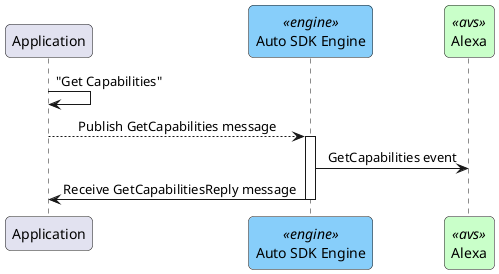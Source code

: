 @startuml

skinparam roundcorner 10
skinparam sequenceMessageAlign center
<style>
sequenceDiagram {
    .engine {
        BackgroundColor LightSkyBlue
        BorderColor CornflowerBlue
    }
    .avs {
        BackgroundColor TECHNOLOGY
        BorderColor Green
    }
}
</style>

skinparam roundcorner 10
participant Application 
participant "Auto SDK Engine" <<engine>>
participant Alexa <<avs>>

Application->Application: "Get Capabilities"

Application-->"Auto SDK Engine" : Publish GetCapabilities message
activate "Auto SDK Engine"

"Auto SDK Engine" -> Alexa : GetCapabilities event

"Auto SDK Engine"->Application: Receive GetCapabilitiesReply message
deactivate "Auto SDK Engine"

@enduml